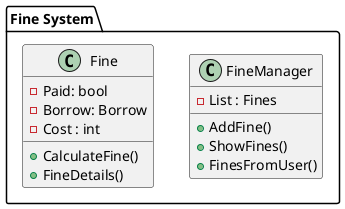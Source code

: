 @startuml FineSystem
package "Fine System" {
    
    ' Define main classes

    class FineManager {
        - List : Fines
        + AddFine()
        + ShowFines()
        + FinesFromUser()
    }

    class Fine {
        - Paid: bool
        - Borrow: Borrow
        - Cost : int
        + CalculateFine()
        + FineDetails()
    }
}
@enduml 